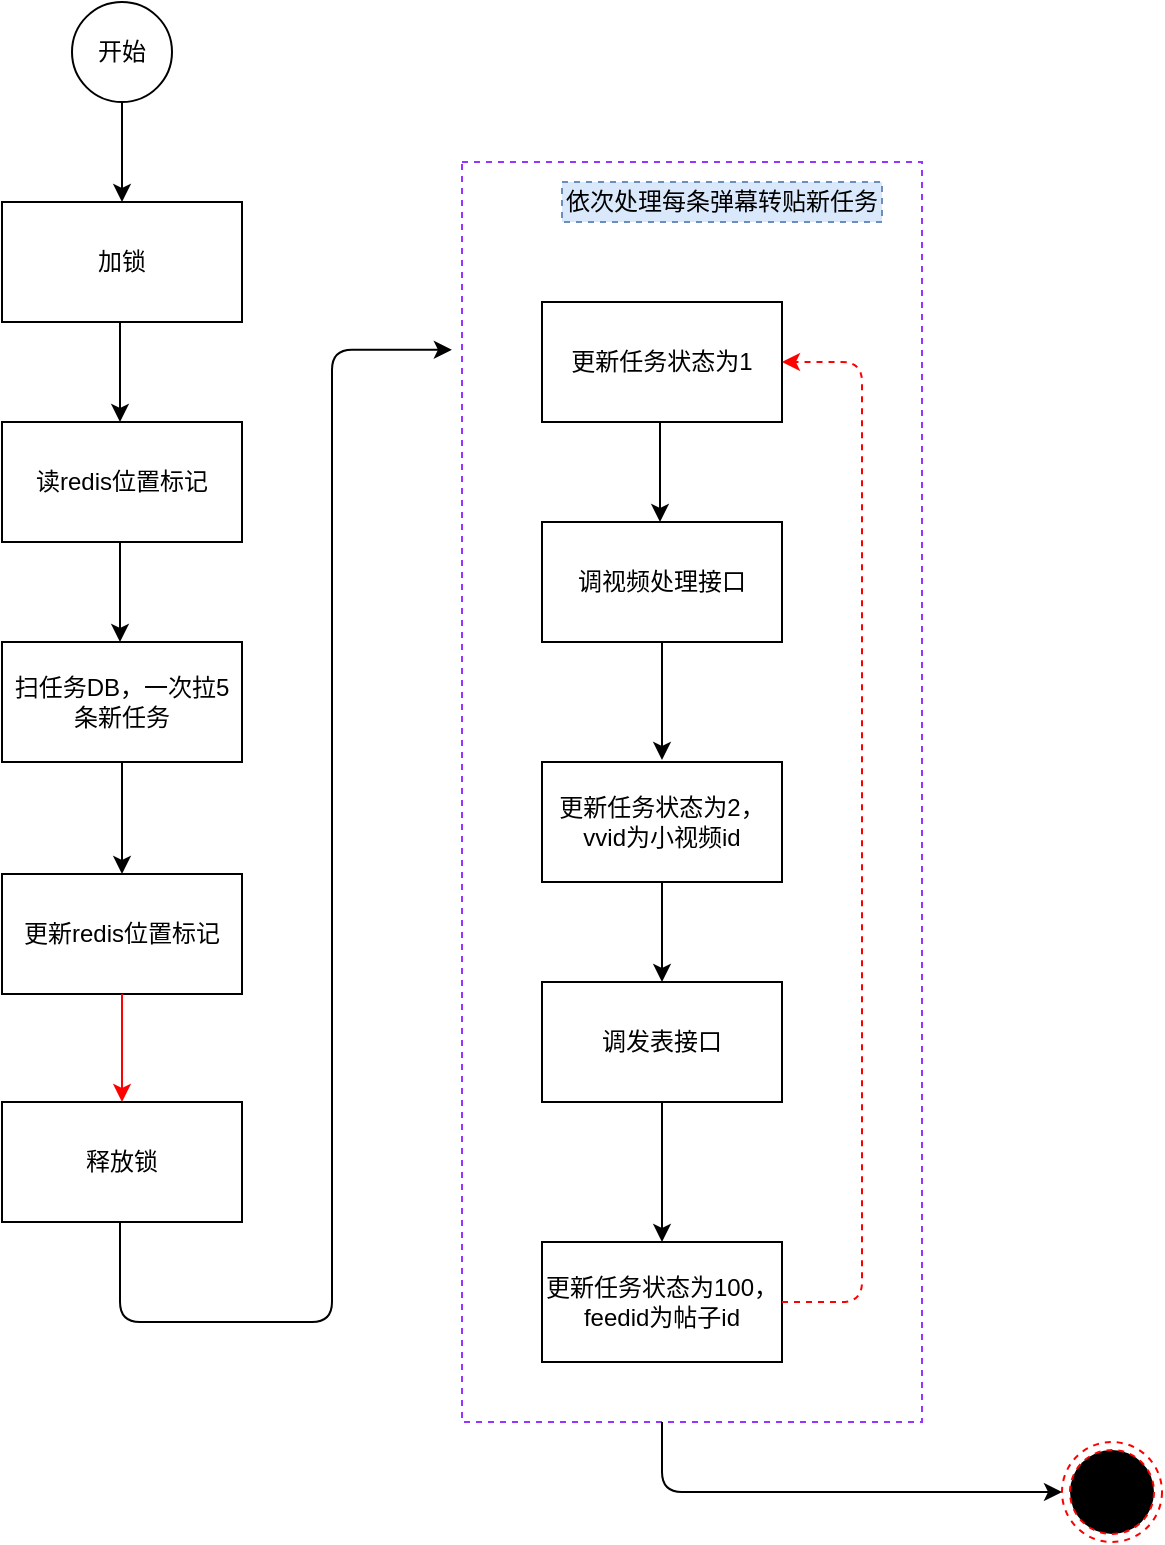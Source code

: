 <mxfile version="14.4.2" type="github">
  <diagram id="oqCj3i5Yv13ijCg03wcg" name="第 1 页">
    <mxGraphModel dx="1422" dy="762" grid="1" gridSize="10" guides="1" tooltips="1" connect="1" arrows="1" fold="1" page="1" pageScale="1" pageWidth="827" pageHeight="1169" math="0" shadow="0">
      <root>
        <mxCell id="0" />
        <mxCell id="1" parent="0" />
        <mxCell id="UcMxpt7W0RtQMOnxC5fz-24" value="" style="rounded=0;whiteSpace=wrap;html=1;dashed=1;strokeColor=#9933FF;" vertex="1" parent="1">
          <mxGeometry x="430" y="170" width="230" height="630" as="geometry" />
        </mxCell>
        <mxCell id="UcMxpt7W0RtQMOnxC5fz-1" value="扫任务DB，一次拉5条新任务" style="rounded=0;whiteSpace=wrap;html=1;" vertex="1" parent="1">
          <mxGeometry x="200" y="410" width="120" height="60" as="geometry" />
        </mxCell>
        <mxCell id="UcMxpt7W0RtQMOnxC5fz-2" value="读redis位置标记" style="rounded=0;whiteSpace=wrap;html=1;" vertex="1" parent="1">
          <mxGeometry x="200" y="300" width="120" height="60" as="geometry" />
        </mxCell>
        <mxCell id="UcMxpt7W0RtQMOnxC5fz-3" value="加锁" style="rounded=0;whiteSpace=wrap;html=1;" vertex="1" parent="1">
          <mxGeometry x="200" y="190" width="120" height="60" as="geometry" />
        </mxCell>
        <mxCell id="UcMxpt7W0RtQMOnxC5fz-4" value="开始" style="ellipse;whiteSpace=wrap;html=1;aspect=fixed;" vertex="1" parent="1">
          <mxGeometry x="235" y="90" width="50" height="50" as="geometry" />
        </mxCell>
        <mxCell id="UcMxpt7W0RtQMOnxC5fz-5" value="" style="endArrow=classic;html=1;entryX=0.5;entryY=0;entryDx=0;entryDy=0;exitX=0.5;exitY=1;exitDx=0;exitDy=0;" edge="1" parent="1" source="UcMxpt7W0RtQMOnxC5fz-4" target="UcMxpt7W0RtQMOnxC5fz-3">
          <mxGeometry width="50" height="50" relative="1" as="geometry">
            <mxPoint x="110" y="130" as="sourcePoint" />
            <mxPoint x="160" y="80" as="targetPoint" />
          </mxGeometry>
        </mxCell>
        <mxCell id="UcMxpt7W0RtQMOnxC5fz-6" value="" style="endArrow=classic;html=1;exitX=0.5;exitY=1;exitDx=0;exitDy=0;" edge="1" parent="1">
          <mxGeometry width="50" height="50" relative="1" as="geometry">
            <mxPoint x="259" y="250" as="sourcePoint" />
            <mxPoint x="259" y="300" as="targetPoint" />
          </mxGeometry>
        </mxCell>
        <mxCell id="UcMxpt7W0RtQMOnxC5fz-7" value="" style="endArrow=classic;html=1;exitX=0.5;exitY=1;exitDx=0;exitDy=0;" edge="1" parent="1">
          <mxGeometry width="50" height="50" relative="1" as="geometry">
            <mxPoint x="259" y="360" as="sourcePoint" />
            <mxPoint x="259" y="410" as="targetPoint" />
          </mxGeometry>
        </mxCell>
        <mxCell id="UcMxpt7W0RtQMOnxC5fz-10" value="" style="endArrow=classic;html=1;entryX=0.5;entryY=0;entryDx=0;entryDy=0;exitX=0.5;exitY=1;exitDx=0;exitDy=0;" edge="1" parent="1" source="UcMxpt7W0RtQMOnxC5fz-1" target="UcMxpt7W0RtQMOnxC5fz-30">
          <mxGeometry width="50" height="50" relative="1" as="geometry">
            <mxPoint x="120" y="540" as="sourcePoint" />
            <mxPoint x="170" y="490" as="targetPoint" />
          </mxGeometry>
        </mxCell>
        <mxCell id="UcMxpt7W0RtQMOnxC5fz-11" value="更新任务状态为1" style="rounded=0;whiteSpace=wrap;html=1;" vertex="1" parent="1">
          <mxGeometry x="470" y="240" width="120" height="60" as="geometry" />
        </mxCell>
        <mxCell id="UcMxpt7W0RtQMOnxC5fz-13" value="调视频处理接口" style="rounded=0;whiteSpace=wrap;html=1;" vertex="1" parent="1">
          <mxGeometry x="470" y="350" width="120" height="60" as="geometry" />
        </mxCell>
        <mxCell id="UcMxpt7W0RtQMOnxC5fz-15" value="" style="endArrow=classic;html=1;entryX=0.5;entryY=0;entryDx=0;entryDy=0;exitX=0.5;exitY=1;exitDx=0;exitDy=0;" edge="1" parent="1">
          <mxGeometry width="50" height="50" relative="1" as="geometry">
            <mxPoint x="529" y="300" as="sourcePoint" />
            <mxPoint x="529" y="350" as="targetPoint" />
          </mxGeometry>
        </mxCell>
        <mxCell id="UcMxpt7W0RtQMOnxC5fz-16" value="更新任务状态为2，vvid为小视频id" style="rounded=0;whiteSpace=wrap;html=1;" vertex="1" parent="1">
          <mxGeometry x="470" y="470" width="120" height="60" as="geometry" />
        </mxCell>
        <mxCell id="UcMxpt7W0RtQMOnxC5fz-18" value="" style="endArrow=classic;html=1;exitX=0.5;exitY=1;exitDx=0;exitDy=0;" edge="1" parent="1" source="UcMxpt7W0RtQMOnxC5fz-13">
          <mxGeometry width="50" height="50" relative="1" as="geometry">
            <mxPoint x="510" y="460" as="sourcePoint" />
            <mxPoint x="530" y="469" as="targetPoint" />
          </mxGeometry>
        </mxCell>
        <mxCell id="UcMxpt7W0RtQMOnxC5fz-19" value="调发表接口" style="rounded=0;whiteSpace=wrap;html=1;" vertex="1" parent="1">
          <mxGeometry x="470" y="580" width="120" height="60" as="geometry" />
        </mxCell>
        <mxCell id="UcMxpt7W0RtQMOnxC5fz-20" value="更新任务状态为100，feedid为帖子id" style="rounded=0;whiteSpace=wrap;html=1;" vertex="1" parent="1">
          <mxGeometry x="470" y="710" width="120" height="60" as="geometry" />
        </mxCell>
        <mxCell id="UcMxpt7W0RtQMOnxC5fz-21" value="" style="endArrow=classic;html=1;entryX=0.5;entryY=0;entryDx=0;entryDy=0;exitX=0.5;exitY=1;exitDx=0;exitDy=0;" edge="1" parent="1">
          <mxGeometry width="50" height="50" relative="1" as="geometry">
            <mxPoint x="530" y="530" as="sourcePoint" />
            <mxPoint x="530" y="580" as="targetPoint" />
          </mxGeometry>
        </mxCell>
        <mxCell id="UcMxpt7W0RtQMOnxC5fz-23" value="" style="endArrow=classic;html=1;entryX=0.5;entryY=0;entryDx=0;entryDy=0;exitX=0.5;exitY=1;exitDx=0;exitDy=0;" edge="1" parent="1" source="UcMxpt7W0RtQMOnxC5fz-19" target="UcMxpt7W0RtQMOnxC5fz-20">
          <mxGeometry width="50" height="50" relative="1" as="geometry">
            <mxPoint x="270" y="750" as="sourcePoint" />
            <mxPoint x="320" y="700" as="targetPoint" />
          </mxGeometry>
        </mxCell>
        <mxCell id="UcMxpt7W0RtQMOnxC5fz-25" value="" style="ellipse;html=1;shape=endState;fillColor=#000000;strokeColor=#ff0000;dashed=1;" vertex="1" parent="1">
          <mxGeometry x="730" y="810" width="50" height="50" as="geometry" />
        </mxCell>
        <mxCell id="UcMxpt7W0RtQMOnxC5fz-26" value="" style="endArrow=classic;html=1;entryX=0;entryY=0.5;entryDx=0;entryDy=0;edgeStyle=orthogonalEdgeStyle;" edge="1" parent="1" target="UcMxpt7W0RtQMOnxC5fz-25">
          <mxGeometry width="50" height="50" relative="1" as="geometry">
            <mxPoint x="530" y="800" as="sourcePoint" />
            <mxPoint x="270" y="200" as="targetPoint" />
            <Array as="points">
              <mxPoint x="530" y="835" />
            </Array>
          </mxGeometry>
        </mxCell>
        <mxCell id="UcMxpt7W0RtQMOnxC5fz-27" value="依次处理每条弹幕转贴新任务" style="text;html=1;strokeColor=#6c8ebf;fillColor=#dae8fc;align=center;verticalAlign=middle;whiteSpace=wrap;rounded=0;dashed=1;" vertex="1" parent="1">
          <mxGeometry x="480" y="180" width="160" height="20" as="geometry" />
        </mxCell>
        <mxCell id="UcMxpt7W0RtQMOnxC5fz-28" value="" style="endArrow=classic;html=1;entryX=1;entryY=0.5;entryDx=0;entryDy=0;exitX=1;exitY=0.5;exitDx=0;exitDy=0;edgeStyle=orthogonalEdgeStyle;dashed=1;strokeColor=#FF0000;" edge="1" parent="1" source="UcMxpt7W0RtQMOnxC5fz-20" target="UcMxpt7W0RtQMOnxC5fz-11">
          <mxGeometry width="50" height="50" relative="1" as="geometry">
            <mxPoint x="300" y="770" as="sourcePoint" />
            <mxPoint x="350" y="720" as="targetPoint" />
            <Array as="points">
              <mxPoint x="630" y="740" />
              <mxPoint x="630" y="270" />
            </Array>
          </mxGeometry>
        </mxCell>
        <mxCell id="UcMxpt7W0RtQMOnxC5fz-8" value="释放锁" style="rounded=0;whiteSpace=wrap;html=1;" vertex="1" parent="1">
          <mxGeometry x="200" y="640" width="120" height="60" as="geometry" />
        </mxCell>
        <mxCell id="UcMxpt7W0RtQMOnxC5fz-29" value="" style="endArrow=classic;html=1;edgeStyle=orthogonalEdgeStyle;entryX=-0.022;entryY=0.149;entryDx=0;entryDy=0;entryPerimeter=0;" edge="1" parent="1" target="UcMxpt7W0RtQMOnxC5fz-24">
          <mxGeometry width="50" height="50" relative="1" as="geometry">
            <mxPoint x="259" y="700" as="sourcePoint" />
            <mxPoint x="420" y="270" as="targetPoint" />
            <Array as="points">
              <mxPoint x="259" y="750" />
              <mxPoint x="365" y="750" />
              <mxPoint x="365" y="264" />
            </Array>
          </mxGeometry>
        </mxCell>
        <mxCell id="UcMxpt7W0RtQMOnxC5fz-30" value="更新redis位置标记" style="rounded=0;whiteSpace=wrap;html=1;" vertex="1" parent="1">
          <mxGeometry x="200" y="526" width="120" height="60" as="geometry" />
        </mxCell>
        <mxCell id="UcMxpt7W0RtQMOnxC5fz-31" value="" style="endArrow=classic;html=1;strokeColor=#FF0000;entryX=0.5;entryY=0;entryDx=0;entryDy=0;" edge="1" parent="1" source="UcMxpt7W0RtQMOnxC5fz-30" target="UcMxpt7W0RtQMOnxC5fz-8">
          <mxGeometry width="50" height="50" relative="1" as="geometry">
            <mxPoint x="110" y="560" as="sourcePoint" />
            <mxPoint x="254" y="630" as="targetPoint" />
          </mxGeometry>
        </mxCell>
      </root>
    </mxGraphModel>
  </diagram>
</mxfile>
